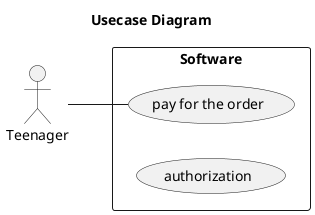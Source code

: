 @startuml

title Usecase Diagram

left to right direction

actor Teenager

rectangle Software {

    usecase (pay for the order)
    usecase (authorization)

   :Teenager: -- (pay for the order)
   
}

@enduml
